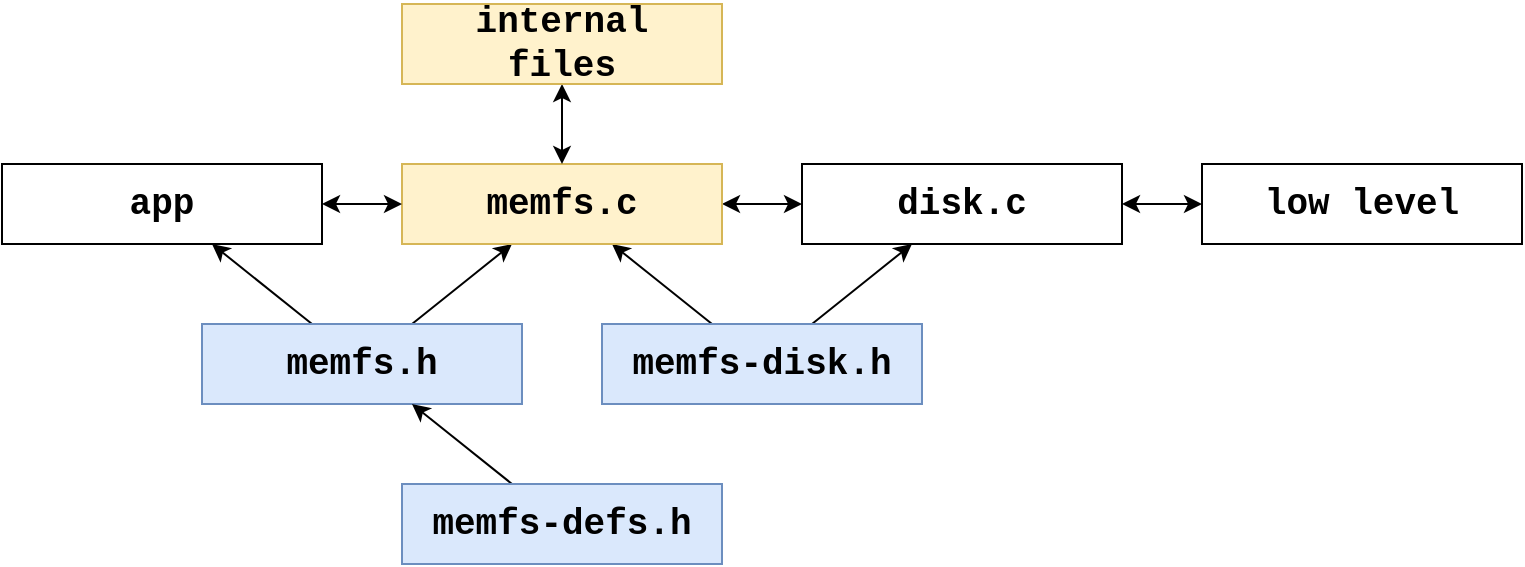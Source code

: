 <mxfile>
    <diagram id="_QA13s3Yr90S6SRlxC8N" name="main">
        <mxGraphModel dx="399" dy="1546" grid="1" gridSize="10" guides="1" tooltips="1" connect="1" arrows="1" fold="1" page="1" pageScale="1" pageWidth="850" pageHeight="1100" math="0" shadow="0">
            <root>
                <mxCell id="0"/>
                <mxCell id="1" parent="0"/>
                <mxCell id="10" style="edgeStyle=none;html=1;fontFamily=Courier New;" parent="1" source="2" target="6" edge="1">
                    <mxGeometry relative="1" as="geometry"/>
                </mxCell>
                <mxCell id="11" style="edgeStyle=none;html=1;fontFamily=Courier New;" parent="1" source="2" target="4" edge="1">
                    <mxGeometry relative="1" as="geometry"/>
                </mxCell>
                <mxCell id="2" value="&lt;b&gt;&lt;font face=&quot;Courier New&quot; style=&quot;font-size: 18px;&quot;&gt;memfs.h&lt;/font&gt;&lt;/b&gt;" style="rounded=0;whiteSpace=wrap;html=1;fillColor=#dae8fc;strokeColor=#6c8ebf;" parent="1" vertex="1">
                    <mxGeometry x="200" y="120" width="160" height="40" as="geometry"/>
                </mxCell>
                <mxCell id="12" style="edgeStyle=none;html=1;fontFamily=Courier New;" parent="1" source="3" target="4" edge="1">
                    <mxGeometry relative="1" as="geometry"/>
                </mxCell>
                <mxCell id="13" style="edgeStyle=none;html=1;fontFamily=Courier New;" parent="1" source="3" target="7" edge="1">
                    <mxGeometry relative="1" as="geometry"/>
                </mxCell>
                <mxCell id="3" value="&lt;font style=&quot;font-size: 18px;&quot; face=&quot;Courier New&quot;&gt;&lt;b style=&quot;&quot;&gt;memfs-disk.h&lt;/b&gt;&lt;/font&gt;" style="rounded=0;whiteSpace=wrap;html=1;fillColor=#dae8fc;strokeColor=#6c8ebf;" parent="1" vertex="1">
                    <mxGeometry x="400" y="120" width="160" height="40" as="geometry"/>
                </mxCell>
                <mxCell id="16" style="edgeStyle=none;html=1;fontFamily=Courier New;startArrow=classic;startFill=1;" parent="1" source="4" target="7" edge="1">
                    <mxGeometry relative="1" as="geometry"/>
                </mxCell>
                <mxCell id="4" value="&lt;font style=&quot;font-size: 18px;&quot; face=&quot;Courier New&quot;&gt;&lt;b style=&quot;&quot;&gt;memfs.c&lt;/b&gt;&lt;/font&gt;" style="rounded=0;whiteSpace=wrap;html=1;fillColor=#fff2cc;strokeColor=#d6b656;" parent="1" vertex="1">
                    <mxGeometry x="300" y="40" width="160" height="40" as="geometry"/>
                </mxCell>
                <mxCell id="8" style="edgeStyle=none;html=1;fontFamily=Courier New;" parent="1" source="5" target="2" edge="1">
                    <mxGeometry relative="1" as="geometry"/>
                </mxCell>
                <mxCell id="5" value="&lt;font face=&quot;Courier New&quot; style=&quot;font-size: 18px;&quot;&gt;&lt;b style=&quot;&quot;&gt;memfs-defs.h&lt;/b&gt;&lt;/font&gt;" style="rounded=0;whiteSpace=wrap;html=1;fillColor=#dae8fc;strokeColor=#6c8ebf;" parent="1" vertex="1">
                    <mxGeometry x="300" y="200" width="160" height="40" as="geometry"/>
                </mxCell>
                <mxCell id="15" style="edgeStyle=none;html=1;entryX=0;entryY=0.5;entryDx=0;entryDy=0;fontFamily=Courier New;startArrow=classic;startFill=1;" parent="1" source="6" target="4" edge="1">
                    <mxGeometry relative="1" as="geometry"/>
                </mxCell>
                <mxCell id="6" value="&lt;font style=&quot;font-size: 18px;&quot; face=&quot;Courier New&quot;&gt;&lt;b style=&quot;&quot;&gt;app&lt;/b&gt;&lt;/font&gt;" style="rounded=0;whiteSpace=wrap;html=1;" parent="1" vertex="1">
                    <mxGeometry x="100" y="40" width="160" height="40" as="geometry"/>
                </mxCell>
                <mxCell id="17" style="edgeStyle=none;html=1;entryX=0;entryY=0.5;entryDx=0;entryDy=0;fontFamily=Courier New;startArrow=classic;startFill=1;" parent="1" source="7" target="14" edge="1">
                    <mxGeometry relative="1" as="geometry"/>
                </mxCell>
                <mxCell id="7" value="&lt;font style=&quot;font-size: 18px;&quot; face=&quot;Courier New&quot;&gt;&lt;b style=&quot;&quot;&gt;disk.c&lt;/b&gt;&lt;/font&gt;" style="rounded=0;whiteSpace=wrap;html=1;" parent="1" vertex="1">
                    <mxGeometry x="500" y="40" width="160" height="40" as="geometry"/>
                </mxCell>
                <mxCell id="14" value="&lt;font style=&quot;font-size: 18px;&quot; face=&quot;Courier New&quot;&gt;&lt;b style=&quot;&quot;&gt;low level&lt;/b&gt;&lt;/font&gt;" style="rounded=0;whiteSpace=wrap;html=1;" parent="1" vertex="1">
                    <mxGeometry x="700" y="40" width="160" height="40" as="geometry"/>
                </mxCell>
                <mxCell id="19" style="edgeStyle=none;html=1;entryX=0.5;entryY=0;entryDx=0;entryDy=0;fontFamily=Courier New;startArrow=classic;startFill=1;" parent="1" source="18" target="4" edge="1">
                    <mxGeometry relative="1" as="geometry"/>
                </mxCell>
                <mxCell id="18" value="&lt;font style=&quot;font-size: 18px;&quot; face=&quot;Courier New&quot;&gt;&lt;b style=&quot;&quot;&gt;internal&lt;br&gt;files&lt;/b&gt;&lt;/font&gt;" style="rounded=0;whiteSpace=wrap;html=1;fillColor=#fff2cc;strokeColor=#d6b656;" parent="1" vertex="1">
                    <mxGeometry x="300" y="-40" width="160" height="40" as="geometry"/>
                </mxCell>
            </root>
        </mxGraphModel>
    </diagram>
</mxfile>